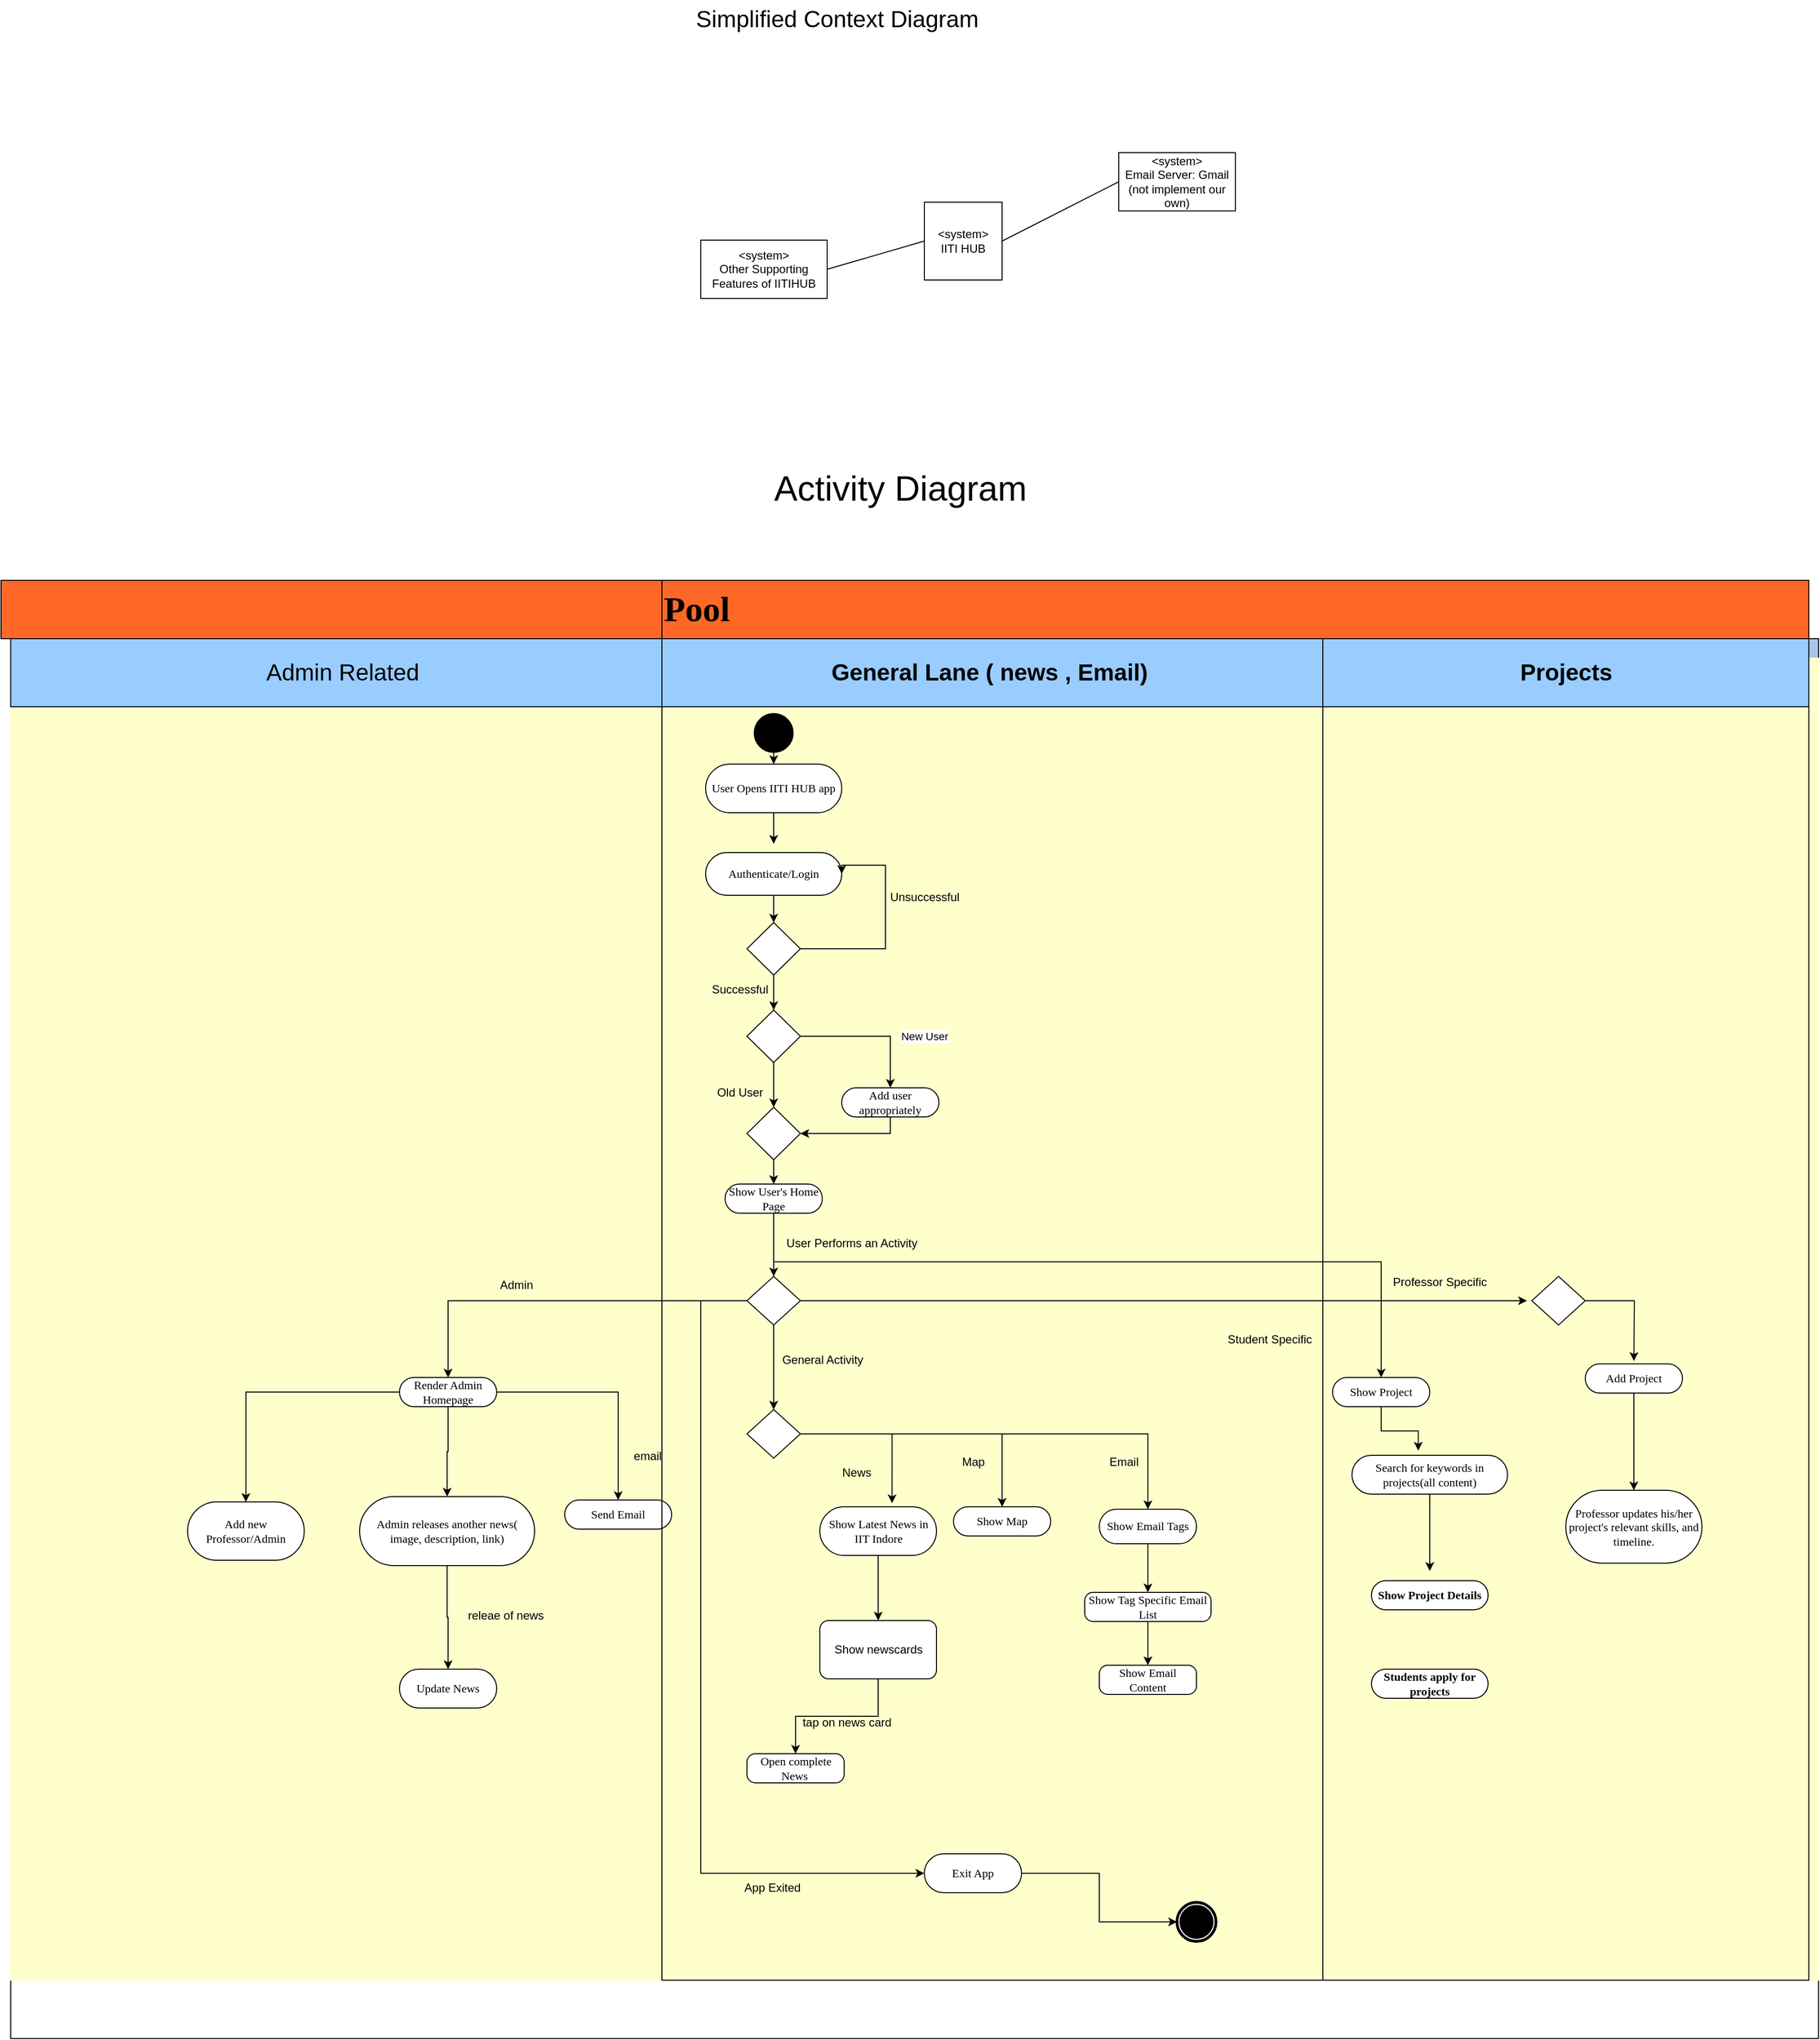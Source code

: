 <mxfile version="21.2.1" type="github">
  <diagram name="Page-1" id="0783ab3e-0a74-02c8-0abd-f7b4e66b4bec">
    <mxGraphModel dx="4733" dy="2783" grid="1" gridSize="10" guides="1" tooltips="1" connect="1" arrows="1" fold="1" page="1" pageScale="1" pageWidth="850" pageHeight="1100" background="none" math="0" shadow="0">
      <root>
        <mxCell id="0" />
        <mxCell id="1" parent="0" />
        <mxCell id="OMoWTiOt0C33IlhXWpdB-68" value="Admin Related" style="swimlane;html=1;startSize=40;fillColor=#A9C4EB;" parent="1" vertex="1">
          <mxGeometry x="-590" y="-30" width="1860" height="1440" as="geometry" />
        </mxCell>
        <mxCell id="_JjCswE3nax4ZnQs1jWd-2" value="" style="rounded=0;whiteSpace=wrap;html=1;strokeColor=#FFFFCC;fillColor=#FFFFCC;" vertex="1" parent="OMoWTiOt0C33IlhXWpdB-68">
          <mxGeometry y="20" width="1860" height="1360" as="geometry" />
        </mxCell>
        <mxCell id="OMoWTiOt0C33IlhXWpdB-113" style="edgeStyle=orthogonalEdgeStyle;rounded=0;orthogonalLoop=1;jettySize=auto;html=1;entryX=0.5;entryY=0;entryDx=0;entryDy=0;" parent="OMoWTiOt0C33IlhXWpdB-68" source="DP1_wo8riHDdqW7WoeD3-12" target="OMoWTiOt0C33IlhXWpdB-112" edge="1">
          <mxGeometry relative="1" as="geometry" />
        </mxCell>
        <mxCell id="OMoWTiOt0C33IlhXWpdB-344" style="edgeStyle=orthogonalEdgeStyle;rounded=0;orthogonalLoop=1;jettySize=auto;html=1;entryX=0.5;entryY=0;entryDx=0;entryDy=0;" parent="OMoWTiOt0C33IlhXWpdB-68" source="DP1_wo8riHDdqW7WoeD3-12" target="OMoWTiOt0C33IlhXWpdB-87" edge="1">
          <mxGeometry relative="1" as="geometry" />
        </mxCell>
        <mxCell id="OMoWTiOt0C33IlhXWpdB-345" style="edgeStyle=orthogonalEdgeStyle;rounded=0;orthogonalLoop=1;jettySize=auto;html=1;entryX=0.5;entryY=0;entryDx=0;entryDy=0;" parent="OMoWTiOt0C33IlhXWpdB-68" source="DP1_wo8riHDdqW7WoeD3-12" target="1c1d494c118603dd-7" edge="1">
          <mxGeometry relative="1" as="geometry" />
        </mxCell>
        <mxCell id="DP1_wo8riHDdqW7WoeD3-12" value="Render Admin Homepage" style="rounded=1;whiteSpace=wrap;html=1;shadow=0;comic=0;labelBackgroundColor=none;strokeWidth=1;fontFamily=Verdana;fontSize=12;align=center;arcSize=50;" parent="OMoWTiOt0C33IlhXWpdB-68" vertex="1">
          <mxGeometry x="400" y="760" width="100" height="30" as="geometry" />
        </mxCell>
        <mxCell id="OMoWTiOt0C33IlhXWpdB-38" value="Admin&lt;br&gt;" style="text;html=1;align=center;verticalAlign=middle;resizable=0;points=[];autosize=1;strokeColor=none;fillColor=none;" parent="OMoWTiOt0C33IlhXWpdB-68" vertex="1">
          <mxGeometry x="490" y="650" width="60" height="30" as="geometry" />
        </mxCell>
        <mxCell id="OMoWTiOt0C33IlhXWpdB-347" style="edgeStyle=orthogonalEdgeStyle;rounded=0;orthogonalLoop=1;jettySize=auto;html=1;entryX=0.5;entryY=0;entryDx=0;entryDy=0;" parent="OMoWTiOt0C33IlhXWpdB-68" source="1c1d494c118603dd-7" target="OMoWTiOt0C33IlhXWpdB-95" edge="1">
          <mxGeometry relative="1" as="geometry" />
        </mxCell>
        <mxCell id="1c1d494c118603dd-7" value="Admin releases another news( image, description, link)" style="rounded=1;whiteSpace=wrap;html=1;shadow=0;comic=0;labelBackgroundColor=none;strokeWidth=1;fontFamily=Verdana;fontSize=12;align=center;arcSize=50;" parent="OMoWTiOt0C33IlhXWpdB-68" vertex="1">
          <mxGeometry x="359" y="882.5" width="180" height="71" as="geometry" />
        </mxCell>
        <mxCell id="OMoWTiOt0C33IlhXWpdB-87" value="Add new Professor/Admin" style="rounded=1;whiteSpace=wrap;html=1;fontFamily=Verdana;shadow=0;comic=0;labelBackgroundColor=none;strokeWidth=1;arcSize=50;" parent="OMoWTiOt0C33IlhXWpdB-68" vertex="1">
          <mxGeometry x="182" y="888" width="120" height="60" as="geometry" />
        </mxCell>
        <mxCell id="OMoWTiOt0C33IlhXWpdB-111" value="email" style="text;html=1;align=center;verticalAlign=middle;resizable=0;points=[];autosize=1;strokeColor=none;fillColor=none;" parent="OMoWTiOt0C33IlhXWpdB-68" vertex="1">
          <mxGeometry x="630" y="826" width="50" height="30" as="geometry" />
        </mxCell>
        <mxCell id="OMoWTiOt0C33IlhXWpdB-112" value="Send Email" style="rounded=1;whiteSpace=wrap;html=1;shadow=0;comic=0;labelBackgroundColor=none;strokeWidth=1;fontFamily=Verdana;fontSize=12;align=center;arcSize=50;" parent="OMoWTiOt0C33IlhXWpdB-68" vertex="1">
          <mxGeometry x="570" y="886" width="110" height="30" as="geometry" />
        </mxCell>
        <mxCell id="OMoWTiOt0C33IlhXWpdB-95" value="Update News" style="rounded=1;whiteSpace=wrap;html=1;shadow=0;comic=0;labelBackgroundColor=none;strokeWidth=1;fontFamily=Verdana;fontSize=12;align=center;arcSize=50;" parent="OMoWTiOt0C33IlhXWpdB-68" vertex="1">
          <mxGeometry x="400" y="1060" width="100" height="40" as="geometry" />
        </mxCell>
        <mxCell id="OMoWTiOt0C33IlhXWpdB-93" value="releae of news" style="text;html=1;align=center;verticalAlign=middle;resizable=0;points=[];autosize=1;strokeColor=none;fillColor=none;" parent="OMoWTiOt0C33IlhXWpdB-68" vertex="1">
          <mxGeometry x="459" y="990" width="100" height="30" as="geometry" />
        </mxCell>
        <mxCell id="_JjCswE3nax4ZnQs1jWd-3" value="&lt;font style=&quot;font-size: 24px;&quot;&gt;Admin Related&amp;nbsp;&lt;/font&gt;" style="rounded=0;whiteSpace=wrap;html=1;fillColor=#99CCFF;" vertex="1" parent="OMoWTiOt0C33IlhXWpdB-68">
          <mxGeometry width="690" height="70" as="geometry" />
        </mxCell>
        <mxCell id="1c1d494c118603dd-19" value="Exit App" style="rounded=1;whiteSpace=wrap;html=1;shadow=0;comic=0;labelBackgroundColor=none;strokeWidth=1;fontFamily=Verdana;fontSize=12;align=center;arcSize=50;" parent="OMoWTiOt0C33IlhXWpdB-68" vertex="1">
          <mxGeometry x="940" y="1250" width="100" height="40" as="geometry" />
        </mxCell>
        <mxCell id="_JjCswE3nax4ZnQs1jWd-6" value="App Exited&amp;nbsp;" style="text;html=1;align=center;verticalAlign=middle;resizable=0;points=[];autosize=1;strokeColor=none;fillColor=none;" vertex="1" parent="OMoWTiOt0C33IlhXWpdB-68">
          <mxGeometry x="745" y="1270" width="80" height="30" as="geometry" />
        </mxCell>
        <mxCell id="1c1d494c118603dd-1" value="&lt;font style=&quot;font-size: 36px;&quot;&gt;Pool&lt;/font&gt;" style="swimlane;html=1;childLayout=stackLayout;startSize=60;rounded=0;shadow=0;comic=0;labelBackgroundColor=none;strokeWidth=1;fontFamily=Verdana;fontSize=12;align=left;fillColor=#FF6726;" parent="1" vertex="1">
          <mxGeometry x="80" y="-90" width="1180" height="1440" as="geometry" />
        </mxCell>
        <mxCell id="OMoWTiOt0C33IlhXWpdB-260" style="edgeStyle=orthogonalEdgeStyle;rounded=0;orthogonalLoop=1;jettySize=auto;html=1;entryX=0.5;entryY=0;entryDx=0;entryDy=0;" parent="1c1d494c118603dd-1" source="OMoWTiOt0C33IlhXWpdB-7" target="DP1_wo8riHDdqW7WoeD3-17" edge="1">
          <mxGeometry relative="1" as="geometry">
            <mxPoint x="760" y="760" as="targetPoint" />
            <Array as="points">
              <mxPoint x="740" y="701" />
            </Array>
          </mxGeometry>
        </mxCell>
        <mxCell id="1c1d494c118603dd-3" value="&lt;font style=&quot;font-size: 24px;&quot;&gt;General Lane ( news , Email)&amp;nbsp;&lt;/font&gt;" style="swimlane;html=1;startSize=70;fillColor=#99CCFF;" parent="1c1d494c118603dd-1" vertex="1">
          <mxGeometry y="60" width="680" height="1380" as="geometry">
            <mxRectangle y="20" width="40" height="1380" as="alternateBounds" />
          </mxGeometry>
        </mxCell>
        <mxCell id="OMoWTiOt0C33IlhXWpdB-46" style="edgeStyle=orthogonalEdgeStyle;rounded=0;orthogonalLoop=1;jettySize=auto;html=1;entryX=0.5;entryY=0;entryDx=0;entryDy=0;" parent="1c1d494c118603dd-3" source="60571a20871a0731-4" target="60571a20871a0731-8" edge="1">
          <mxGeometry relative="1" as="geometry">
            <mxPoint x="115" y="162" as="sourcePoint" />
            <mxPoint x="115" y="202" as="targetPoint" />
          </mxGeometry>
        </mxCell>
        <mxCell id="60571a20871a0731-4" value="" style="ellipse;whiteSpace=wrap;html=1;rounded=0;shadow=0;comic=0;labelBackgroundColor=none;strokeWidth=1;fillColor=#000000;fontFamily=Verdana;fontSize=12;align=center;" parent="1c1d494c118603dd-3" vertex="1">
          <mxGeometry x="95" y="77" width="40" height="40" as="geometry" />
        </mxCell>
        <mxCell id="OMoWTiOt0C33IlhXWpdB-243" style="edgeStyle=orthogonalEdgeStyle;rounded=0;orthogonalLoop=1;jettySize=auto;html=1;entryX=0.5;entryY=0;entryDx=0;entryDy=0;" parent="1c1d494c118603dd-3" source="OMoWTiOt0C33IlhXWpdB-7" target="OMoWTiOt0C33IlhXWpdB-167" edge="1">
          <mxGeometry relative="1" as="geometry" />
        </mxCell>
        <mxCell id="OMoWTiOt0C33IlhXWpdB-251" style="edgeStyle=orthogonalEdgeStyle;rounded=0;orthogonalLoop=1;jettySize=auto;html=1;" parent="1c1d494c118603dd-3" source="OMoWTiOt0C33IlhXWpdB-7" edge="1">
          <mxGeometry relative="1" as="geometry">
            <mxPoint x="890" y="681" as="targetPoint" />
          </mxGeometry>
        </mxCell>
        <mxCell id="OMoWTiOt0C33IlhXWpdB-7" value="" style="rhombus;whiteSpace=wrap;html=1;" parent="1c1d494c118603dd-3" vertex="1">
          <mxGeometry x="87.5" y="656" width="55" height="50" as="geometry" />
        </mxCell>
        <mxCell id="OMoWTiOt0C33IlhXWpdB-189" style="edgeStyle=orthogonalEdgeStyle;rounded=0;orthogonalLoop=1;jettySize=auto;html=1;entryX=0.5;entryY=0;entryDx=0;entryDy=0;" parent="1c1d494c118603dd-3" source="OMoWTiOt0C33IlhXWpdB-31" target="OMoWTiOt0C33IlhXWpdB-181" edge="1">
          <mxGeometry relative="1" as="geometry" />
        </mxCell>
        <mxCell id="OMoWTiOt0C33IlhXWpdB-31" value="Authenticate/Login" style="rounded=1;whiteSpace=wrap;html=1;shadow=0;comic=0;labelBackgroundColor=none;strokeWidth=1;fontFamily=Verdana;fontSize=12;align=center;arcSize=50;" parent="1c1d494c118603dd-3" vertex="1">
          <mxGeometry x="45" y="220" width="140" height="44" as="geometry" />
        </mxCell>
        <mxCell id="OMoWTiOt0C33IlhXWpdB-132" style="edgeStyle=orthogonalEdgeStyle;rounded=0;orthogonalLoop=1;jettySize=auto;html=1;exitX=0.5;exitY=1;exitDx=0;exitDy=0;" parent="1c1d494c118603dd-3" source="60571a20871a0731-8" edge="1">
          <mxGeometry relative="1" as="geometry">
            <mxPoint x="115" y="217" as="sourcePoint" />
            <mxPoint x="115" y="211" as="targetPoint" />
          </mxGeometry>
        </mxCell>
        <mxCell id="60571a20871a0731-8" value="User Opens IITI HUB app" style="rounded=1;whiteSpace=wrap;html=1;shadow=0;comic=0;labelBackgroundColor=none;strokeWidth=1;fontFamily=Verdana;fontSize=12;align=center;arcSize=50;" parent="1c1d494c118603dd-3" vertex="1">
          <mxGeometry x="45" y="129" width="140" height="50" as="geometry" />
        </mxCell>
        <mxCell id="DP1_wo8riHDdqW7WoeD3-19" value="Show Map" style="rounded=1;whiteSpace=wrap;html=1;shadow=0;comic=0;labelBackgroundColor=none;strokeWidth=1;fontFamily=Verdana;fontSize=12;align=center;arcSize=50;" parent="1c1d494c118603dd-3" vertex="1">
          <mxGeometry x="300" y="893" width="100" height="30" as="geometry" />
        </mxCell>
        <mxCell id="DP1_wo8riHDdqW7WoeD3-18" value="Show Latest News in IIT Indore" style="rounded=1;whiteSpace=wrap;html=1;shadow=0;comic=0;labelBackgroundColor=none;strokeWidth=1;fontFamily=Verdana;fontSize=12;align=center;arcSize=50;" parent="1c1d494c118603dd-3" vertex="1">
          <mxGeometry x="162.5" y="893" width="120" height="50" as="geometry" />
        </mxCell>
        <mxCell id="OMoWTiOt0C33IlhXWpdB-65" value="Open complete News&amp;nbsp;" style="rounded=1;whiteSpace=wrap;html=1;shadow=0;comic=0;labelBackgroundColor=none;strokeWidth=1;fontFamily=Verdana;fontSize=12;align=center;arcSize=29;" parent="1c1d494c118603dd-3" vertex="1">
          <mxGeometry x="87.5" y="1147" width="100" height="30" as="geometry" />
        </mxCell>
        <mxCell id="OMoWTiOt0C33IlhXWpdB-37" value="Student Specific" style="text;html=1;align=center;verticalAlign=middle;resizable=0;points=[];autosize=1;strokeColor=none;fillColor=none;" parent="1c1d494c118603dd-3" vertex="1">
          <mxGeometry x="570" y="706" width="110" height="30" as="geometry" />
        </mxCell>
        <mxCell id="OMoWTiOt0C33IlhXWpdB-137" value="News" style="text;html=1;align=center;verticalAlign=middle;resizable=0;points=[];autosize=1;strokeColor=none;fillColor=none;" parent="1c1d494c118603dd-3" vertex="1">
          <mxGeometry x="175" y="843" width="50" height="30" as="geometry" />
        </mxCell>
        <mxCell id="OMoWTiOt0C33IlhXWpdB-177" style="edgeStyle=orthogonalEdgeStyle;rounded=0;orthogonalLoop=1;jettySize=auto;html=1;entryX=0.5;entryY=0;entryDx=0;entryDy=0;" parent="1c1d494c118603dd-3" source="OMoWTiOt0C33IlhXWpdB-158" target="OMoWTiOt0C33IlhXWpdB-170" edge="1">
          <mxGeometry relative="1" as="geometry" />
        </mxCell>
        <mxCell id="OMoWTiOt0C33IlhXWpdB-158" value="Show Email Tags" style="rounded=1;whiteSpace=wrap;html=1;shadow=0;comic=0;labelBackgroundColor=none;strokeWidth=1;fontFamily=Verdana;fontSize=12;align=center;arcSize=50;" parent="1c1d494c118603dd-3" vertex="1">
          <mxGeometry x="450" y="895.5" width="100" height="35.5" as="geometry" />
        </mxCell>
        <mxCell id="OMoWTiOt0C33IlhXWpdB-159" value="Email" style="text;html=1;align=center;verticalAlign=middle;resizable=0;points=[];autosize=1;strokeColor=none;fillColor=none;" parent="1c1d494c118603dd-3" vertex="1">
          <mxGeometry x="450" y="832" width="50" height="30" as="geometry" />
        </mxCell>
        <mxCell id="OMoWTiOt0C33IlhXWpdB-163" value="User Performs an Activity" style="text;html=1;align=center;verticalAlign=middle;resizable=0;points=[];autosize=1;strokeColor=none;fillColor=none;" parent="1c1d494c118603dd-3" vertex="1">
          <mxGeometry x="115" y="607" width="160" height="30" as="geometry" />
        </mxCell>
        <mxCell id="OMoWTiOt0C33IlhXWpdB-164" value="General Activity" style="text;html=1;align=center;verticalAlign=middle;resizable=0;points=[];autosize=1;strokeColor=none;fillColor=none;" parent="1c1d494c118603dd-3" vertex="1">
          <mxGeometry x="110" y="727" width="110" height="30" as="geometry" />
        </mxCell>
        <mxCell id="OMoWTiOt0C33IlhXWpdB-244" style="edgeStyle=orthogonalEdgeStyle;rounded=0;orthogonalLoop=1;jettySize=auto;html=1;entryX=0.5;entryY=0;entryDx=0;entryDy=0;" parent="1c1d494c118603dd-3" source="OMoWTiOt0C33IlhXWpdB-167" target="DP1_wo8riHDdqW7WoeD3-19" edge="1">
          <mxGeometry relative="1" as="geometry" />
        </mxCell>
        <mxCell id="OMoWTiOt0C33IlhXWpdB-245" style="edgeStyle=orthogonalEdgeStyle;rounded=0;orthogonalLoop=1;jettySize=auto;html=1;entryX=0.619;entryY=-0.074;entryDx=0;entryDy=0;entryPerimeter=0;" parent="1c1d494c118603dd-3" source="OMoWTiOt0C33IlhXWpdB-167" target="DP1_wo8riHDdqW7WoeD3-18" edge="1">
          <mxGeometry relative="1" as="geometry" />
        </mxCell>
        <mxCell id="OMoWTiOt0C33IlhXWpdB-247" style="edgeStyle=orthogonalEdgeStyle;rounded=0;orthogonalLoop=1;jettySize=auto;html=1;entryX=0.5;entryY=0;entryDx=0;entryDy=0;" parent="1c1d494c118603dd-3" source="OMoWTiOt0C33IlhXWpdB-167" target="OMoWTiOt0C33IlhXWpdB-158" edge="1">
          <mxGeometry relative="1" as="geometry" />
        </mxCell>
        <mxCell id="OMoWTiOt0C33IlhXWpdB-167" value="" style="rhombus;whiteSpace=wrap;html=1;" parent="1c1d494c118603dd-3" vertex="1">
          <mxGeometry x="87.5" y="793" width="55" height="50" as="geometry" />
        </mxCell>
        <mxCell id="OMoWTiOt0C33IlhXWpdB-240" style="edgeStyle=orthogonalEdgeStyle;rounded=0;orthogonalLoop=1;jettySize=auto;html=1;entryX=0.5;entryY=0;entryDx=0;entryDy=0;" parent="1c1d494c118603dd-3" source="OMoWTiOt0C33IlhXWpdB-170" target="OMoWTiOt0C33IlhXWpdB-172" edge="1">
          <mxGeometry relative="1" as="geometry" />
        </mxCell>
        <mxCell id="OMoWTiOt0C33IlhXWpdB-170" value="Show Tag Specific Email List" style="rounded=1;whiteSpace=wrap;html=1;shadow=0;comic=0;labelBackgroundColor=none;strokeWidth=1;fontFamily=Verdana;fontSize=12;align=center;arcSize=29;" parent="1c1d494c118603dd-3" vertex="1">
          <mxGeometry x="435" y="981" width="130" height="30" as="geometry" />
        </mxCell>
        <mxCell id="OMoWTiOt0C33IlhXWpdB-172" value="Show Email Content" style="rounded=1;whiteSpace=wrap;html=1;shadow=0;comic=0;labelBackgroundColor=none;strokeWidth=1;fontFamily=Verdana;fontSize=12;align=center;arcSize=29;" parent="1c1d494c118603dd-3" vertex="1">
          <mxGeometry x="450" y="1056" width="100" height="30" as="geometry" />
        </mxCell>
        <mxCell id="OMoWTiOt0C33IlhXWpdB-190" style="edgeStyle=orthogonalEdgeStyle;rounded=0;orthogonalLoop=1;jettySize=auto;html=1;entryX=1;entryY=0.5;entryDx=0;entryDy=0;" parent="1c1d494c118603dd-3" source="OMoWTiOt0C33IlhXWpdB-181" target="OMoWTiOt0C33IlhXWpdB-31" edge="1">
          <mxGeometry relative="1" as="geometry">
            <Array as="points">
              <mxPoint x="230" y="319" />
              <mxPoint x="230" y="233" />
            </Array>
          </mxGeometry>
        </mxCell>
        <mxCell id="OMoWTiOt0C33IlhXWpdB-228" style="edgeStyle=orthogonalEdgeStyle;rounded=0;orthogonalLoop=1;jettySize=auto;html=1;entryX=0.5;entryY=0;entryDx=0;entryDy=0;" parent="1c1d494c118603dd-3" source="OMoWTiOt0C33IlhXWpdB-181" target="OMoWTiOt0C33IlhXWpdB-210" edge="1">
          <mxGeometry relative="1" as="geometry" />
        </mxCell>
        <mxCell id="OMoWTiOt0C33IlhXWpdB-181" value="" style="rhombus;whiteSpace=wrap;html=1;" parent="1c1d494c118603dd-3" vertex="1">
          <mxGeometry x="87.5" y="292" width="55" height="54" as="geometry" />
        </mxCell>
        <mxCell id="OMoWTiOt0C33IlhXWpdB-183" value="Unsuccessful" style="text;html=1;align=center;verticalAlign=middle;resizable=0;points=[];autosize=1;strokeColor=none;fillColor=none;" parent="1c1d494c118603dd-3" vertex="1">
          <mxGeometry x="225" y="251" width="90" height="30" as="geometry" />
        </mxCell>
        <mxCell id="OMoWTiOt0C33IlhXWpdB-184" value="Successful" style="text;html=1;align=center;verticalAlign=middle;resizable=0;points=[];autosize=1;strokeColor=none;fillColor=none;" parent="1c1d494c118603dd-3" vertex="1">
          <mxGeometry x="40" y="346" width="80" height="30" as="geometry" />
        </mxCell>
        <mxCell id="OMoWTiOt0C33IlhXWpdB-195" style="edgeStyle=orthogonalEdgeStyle;rounded=0;orthogonalLoop=1;jettySize=auto;html=1;entryX=0.5;entryY=0;entryDx=0;entryDy=0;" parent="1c1d494c118603dd-3" source="OMoWTiOt0C33IlhXWpdB-191" target="OMoWTiOt0C33IlhXWpdB-7" edge="1">
          <mxGeometry relative="1" as="geometry" />
        </mxCell>
        <mxCell id="OMoWTiOt0C33IlhXWpdB-191" value="Show User&#39;s Home Page" style="rounded=1;whiteSpace=wrap;html=1;shadow=0;comic=0;labelBackgroundColor=none;strokeWidth=1;fontFamily=Verdana;fontSize=12;align=center;arcSize=50;" parent="1c1d494c118603dd-3" vertex="1">
          <mxGeometry x="65" y="561" width="100" height="30" as="geometry" />
        </mxCell>
        <mxCell id="OMoWTiOt0C33IlhXWpdB-225" style="edgeStyle=orthogonalEdgeStyle;rounded=0;orthogonalLoop=1;jettySize=auto;html=1;entryX=0.5;entryY=0;entryDx=0;entryDy=0;" parent="1c1d494c118603dd-3" source="OMoWTiOt0C33IlhXWpdB-210" target="OMoWTiOt0C33IlhXWpdB-219" edge="1">
          <mxGeometry relative="1" as="geometry" />
        </mxCell>
        <mxCell id="OMoWTiOt0C33IlhXWpdB-210" value="" style="rhombus;whiteSpace=wrap;html=1;" parent="1c1d494c118603dd-3" vertex="1">
          <mxGeometry x="87.5" y="382" width="55" height="54" as="geometry" />
        </mxCell>
        <mxCell id="OMoWTiOt0C33IlhXWpdB-224" style="edgeStyle=orthogonalEdgeStyle;rounded=0;orthogonalLoop=1;jettySize=auto;html=1;entryX=1;entryY=0.5;entryDx=0;entryDy=0;" parent="1c1d494c118603dd-3" source="OMoWTiOt0C33IlhXWpdB-216" target="OMoWTiOt0C33IlhXWpdB-219" edge="1">
          <mxGeometry relative="1" as="geometry">
            <Array as="points">
              <mxPoint x="235" y="509" />
            </Array>
          </mxGeometry>
        </mxCell>
        <mxCell id="OMoWTiOt0C33IlhXWpdB-216" value="Add user appropriately" style="rounded=1;whiteSpace=wrap;html=1;shadow=0;comic=0;labelBackgroundColor=none;strokeWidth=1;fontFamily=Verdana;fontSize=12;align=center;arcSize=50;" parent="1c1d494c118603dd-3" vertex="1">
          <mxGeometry x="185" y="462" width="100" height="30" as="geometry" />
        </mxCell>
        <mxCell id="OMoWTiOt0C33IlhXWpdB-226" style="edgeStyle=orthogonalEdgeStyle;rounded=0;orthogonalLoop=1;jettySize=auto;html=1;entryX=0.5;entryY=0;entryDx=0;entryDy=0;" parent="1c1d494c118603dd-3" source="OMoWTiOt0C33IlhXWpdB-219" target="OMoWTiOt0C33IlhXWpdB-191" edge="1">
          <mxGeometry relative="1" as="geometry" />
        </mxCell>
        <mxCell id="OMoWTiOt0C33IlhXWpdB-219" value="" style="rhombus;whiteSpace=wrap;html=1;" parent="1c1d494c118603dd-3" vertex="1">
          <mxGeometry x="87.5" y="482" width="55" height="54" as="geometry" />
        </mxCell>
        <mxCell id="OMoWTiOt0C33IlhXWpdB-221" style="edgeStyle=orthogonalEdgeStyle;rounded=0;orthogonalLoop=1;jettySize=auto;html=1;entryX=0.5;entryY=0;entryDx=0;entryDy=0;" parent="1c1d494c118603dd-3" source="OMoWTiOt0C33IlhXWpdB-210" target="OMoWTiOt0C33IlhXWpdB-216" edge="1">
          <mxGeometry relative="1" as="geometry" />
        </mxCell>
        <mxCell id="OMoWTiOt0C33IlhXWpdB-222" value="New User" style="edgeLabel;html=1;align=center;verticalAlign=middle;resizable=0;points=[];" parent="OMoWTiOt0C33IlhXWpdB-221" vertex="1" connectable="0">
          <mxGeometry x="0.309" y="2" relative="1" as="geometry">
            <mxPoint x="33" y="-3" as="offset" />
          </mxGeometry>
        </mxCell>
        <mxCell id="OMoWTiOt0C33IlhXWpdB-227" value="Old User" style="text;html=1;align=center;verticalAlign=middle;resizable=0;points=[];autosize=1;strokeColor=none;fillColor=none;" parent="1c1d494c118603dd-3" vertex="1">
          <mxGeometry x="45" y="452" width="70" height="30" as="geometry" />
        </mxCell>
        <mxCell id="OMoWTiOt0C33IlhXWpdB-232" value="tap on news card" style="text;html=1;align=center;verticalAlign=middle;resizable=0;points=[];autosize=1;strokeColor=none;fillColor=none;" parent="1c1d494c118603dd-3" vertex="1">
          <mxGeometry x="135" y="1100" width="110" height="30" as="geometry" />
        </mxCell>
        <mxCell id="OMoWTiOt0C33IlhXWpdB-238" style="edgeStyle=orthogonalEdgeStyle;rounded=0;orthogonalLoop=1;jettySize=auto;html=1;entryX=0.5;entryY=0;entryDx=0;entryDy=0;exitX=0.5;exitY=1;exitDx=0;exitDy=0;" parent="1c1d494c118603dd-3" source="k4vHF-n8ffyIY5sTC1_Y-3" target="OMoWTiOt0C33IlhXWpdB-65" edge="1">
          <mxGeometry relative="1" as="geometry">
            <mxPoint x="240" y="1090" as="sourcePoint" />
          </mxGeometry>
        </mxCell>
        <mxCell id="OMoWTiOt0C33IlhXWpdB-248" value="Map" style="text;html=1;align=center;verticalAlign=middle;resizable=0;points=[];autosize=1;strokeColor=none;fillColor=none;" parent="1c1d494c118603dd-3" vertex="1">
          <mxGeometry x="295" y="832" width="50" height="30" as="geometry" />
        </mxCell>
        <mxCell id="60571a20871a0731-5" value="" style="shape=mxgraph.bpmn.shape;html=1;verticalLabelPosition=bottom;labelBackgroundColor=#ffffff;verticalAlign=top;perimeter=ellipsePerimeter;outline=end;symbol=terminate;rounded=0;shadow=0;comic=0;strokeWidth=1;fontFamily=Verdana;fontSize=12;align=center;" parent="1c1d494c118603dd-3" vertex="1">
          <mxGeometry x="530" y="1300" width="40" height="40" as="geometry" />
        </mxCell>
        <mxCell id="k4vHF-n8ffyIY5sTC1_Y-3" value="Show newscards" style="rounded=1;whiteSpace=wrap;html=1;" parent="1c1d494c118603dd-3" vertex="1">
          <mxGeometry x="162.5" y="1010" width="120" height="60" as="geometry" />
        </mxCell>
        <mxCell id="k4vHF-n8ffyIY5sTC1_Y-2" style="edgeStyle=orthogonalEdgeStyle;rounded=0;orthogonalLoop=1;jettySize=auto;html=1;exitX=0.5;exitY=1;exitDx=0;exitDy=0;entryX=0.5;entryY=0;entryDx=0;entryDy=0;" parent="1c1d494c118603dd-3" source="DP1_wo8riHDdqW7WoeD3-18" target="k4vHF-n8ffyIY5sTC1_Y-3" edge="1">
          <mxGeometry relative="1" as="geometry">
            <mxPoint x="222" y="990" as="targetPoint" />
          </mxGeometry>
        </mxCell>
        <mxCell id="1c1d494c118603dd-4" value="&lt;font style=&quot;font-size: 24px;&quot;&gt;Projects&lt;/font&gt;" style="swimlane;html=1;startSize=70;fillColor=#99CCFF;" parent="1c1d494c118603dd-1" vertex="1">
          <mxGeometry x="680" y="60" width="500" height="1380" as="geometry" />
        </mxCell>
        <mxCell id="OMoWTiOt0C33IlhXWpdB-261" style="edgeStyle=orthogonalEdgeStyle;rounded=0;orthogonalLoop=1;jettySize=auto;html=1;entryX=0.426;entryY=-0.119;entryDx=0;entryDy=0;entryPerimeter=0;" parent="1c1d494c118603dd-4" source="DP1_wo8riHDdqW7WoeD3-17" target="1c1d494c118603dd-5" edge="1">
          <mxGeometry relative="1" as="geometry" />
        </mxCell>
        <mxCell id="DP1_wo8riHDdqW7WoeD3-17" value="Show Project" style="rounded=1;whiteSpace=wrap;html=1;shadow=0;comic=0;labelBackgroundColor=none;strokeWidth=1;fontFamily=Verdana;fontSize=12;align=center;arcSize=50;" parent="1c1d494c118603dd-4" vertex="1">
          <mxGeometry x="10" y="760" width="100" height="30" as="geometry" />
        </mxCell>
        <mxCell id="OMoWTiOt0C33IlhXWpdB-253" style="edgeStyle=orthogonalEdgeStyle;rounded=0;orthogonalLoop=1;jettySize=auto;html=1;" parent="1c1d494c118603dd-4" source="1c1d494c118603dd-5" edge="1">
          <mxGeometry relative="1" as="geometry">
            <mxPoint x="110" y="959" as="targetPoint" />
          </mxGeometry>
        </mxCell>
        <mxCell id="1c1d494c118603dd-5" value="Search for keywords in projects(all content)" style="rounded=1;whiteSpace=wrap;html=1;shadow=0;comic=0;labelBackgroundColor=none;strokeWidth=1;fontFamily=Verdana;fontSize=12;align=center;arcSize=50;" parent="1c1d494c118603dd-4" vertex="1">
          <mxGeometry x="30" y="840" width="160" height="40" as="geometry" />
        </mxCell>
        <mxCell id="OMoWTiOt0C33IlhXWpdB-118" value="" style="edgeStyle=orthogonalEdgeStyle;rounded=0;orthogonalLoop=1;jettySize=auto;html=1;" parent="1c1d494c118603dd-4" source="OMoWTiOt0C33IlhXWpdB-100" target="OMoWTiOt0C33IlhXWpdB-117" edge="1">
          <mxGeometry relative="1" as="geometry" />
        </mxCell>
        <mxCell id="OMoWTiOt0C33IlhXWpdB-100" value="Add Project" style="rounded=1;whiteSpace=wrap;html=1;shadow=0;comic=0;labelBackgroundColor=none;strokeWidth=1;fontFamily=Verdana;fontSize=12;align=center;arcSize=50;" parent="1c1d494c118603dd-4" vertex="1">
          <mxGeometry x="270" y="746" width="100" height="30" as="geometry" />
        </mxCell>
        <mxCell id="OMoWTiOt0C33IlhXWpdB-117" value="Professor updates his/her project&#39;s relevant skills, and timeline." style="whiteSpace=wrap;html=1;fontFamily=Verdana;rounded=1;shadow=0;comic=0;labelBackgroundColor=none;strokeWidth=1;arcSize=50;" parent="1c1d494c118603dd-4" vertex="1">
          <mxGeometry x="250" y="876" width="140" height="75" as="geometry" />
        </mxCell>
        <mxCell id="OMoWTiOt0C33IlhXWpdB-122" value="&lt;b&gt;Students apply for projects&lt;/b&gt;" style="rounded=1;whiteSpace=wrap;html=1;shadow=0;comic=0;labelBackgroundColor=none;strokeWidth=1;fontFamily=Verdana;fontSize=12;align=center;arcSize=50;fillColor=#FFFFFF;" parent="1c1d494c118603dd-4" vertex="1">
          <mxGeometry x="50" y="1060" width="120" height="30" as="geometry" />
        </mxCell>
        <mxCell id="OMoWTiOt0C33IlhXWpdB-206" style="edgeStyle=orthogonalEdgeStyle;rounded=0;orthogonalLoop=1;jettySize=auto;html=1;" parent="1c1d494c118603dd-4" source="OMoWTiOt0C33IlhXWpdB-201" edge="1">
          <mxGeometry relative="1" as="geometry">
            <mxPoint x="320" y="743" as="targetPoint" />
          </mxGeometry>
        </mxCell>
        <mxCell id="OMoWTiOt0C33IlhXWpdB-201" value="" style="rhombus;whiteSpace=wrap;html=1;" parent="1c1d494c118603dd-4" vertex="1">
          <mxGeometry x="215" y="656" width="55" height="50" as="geometry" />
        </mxCell>
        <mxCell id="OMoWTiOt0C33IlhXWpdB-33" value="Professor Specific" style="text;html=1;align=center;verticalAlign=middle;resizable=0;points=[];autosize=1;strokeColor=none;fillColor=none;" parent="1c1d494c118603dd-4" vertex="1">
          <mxGeometry x="60" y="647" width="120" height="30" as="geometry" />
        </mxCell>
        <mxCell id="OMoWTiOt0C33IlhXWpdB-254" value="&lt;b&gt;Show Project Details&lt;/b&gt;" style="rounded=1;whiteSpace=wrap;html=1;shadow=0;comic=0;labelBackgroundColor=none;strokeWidth=1;fontFamily=Verdana;fontSize=12;align=center;arcSize=50;fillColor=#FFFFFF;" parent="1c1d494c118603dd-4" vertex="1">
          <mxGeometry x="50" y="969" width="120" height="30" as="geometry" />
        </mxCell>
        <mxCell id="DP1_wo8riHDdqW7WoeD3-37" value="&amp;lt;system&amp;gt;&lt;br&gt;IITI HUB" style="whiteSpace=wrap;html=1;aspect=fixed;" parent="1" vertex="1">
          <mxGeometry x="350" y="-479" width="80" height="80" as="geometry" />
        </mxCell>
        <mxCell id="DP1_wo8riHDdqW7WoeD3-40" value="&amp;lt;system&amp;gt;&lt;br&gt;Other Supporting Features of IITIHUB" style="rounded=0;whiteSpace=wrap;html=1;" parent="1" vertex="1">
          <mxGeometry x="120" y="-440" width="130" height="60" as="geometry" />
        </mxCell>
        <mxCell id="DP1_wo8riHDdqW7WoeD3-41" value="&amp;lt;system&amp;gt;&lt;br&gt;Email Server: Gmail&lt;br&gt;(not implement our own)" style="rounded=0;whiteSpace=wrap;html=1;" parent="1" vertex="1">
          <mxGeometry x="550" y="-530" width="120" height="60" as="geometry" />
        </mxCell>
        <mxCell id="DP1_wo8riHDdqW7WoeD3-42" value="" style="endArrow=none;html=1;rounded=0;" parent="1" edge="1">
          <mxGeometry width="50" height="50" relative="1" as="geometry">
            <mxPoint x="550" y="-500" as="sourcePoint" />
            <mxPoint x="430" y="-439" as="targetPoint" />
          </mxGeometry>
        </mxCell>
        <mxCell id="OMoWTiOt0C33IlhXWpdB-270" style="edgeStyle=orthogonalEdgeStyle;rounded=0;orthogonalLoop=1;jettySize=auto;html=1;entryX=0.5;entryY=0;entryDx=0;entryDy=0;" parent="1" source="OMoWTiOt0C33IlhXWpdB-7" target="DP1_wo8riHDdqW7WoeD3-12" edge="1">
          <mxGeometry relative="1" as="geometry" />
        </mxCell>
        <mxCell id="OMoWTiOt0C33IlhXWpdB-341" value="" style="rounded=0;whiteSpace=wrap;html=1;fillColor=#FF6726;" parent="1" vertex="1">
          <mxGeometry x="-600" y="-90" width="680" height="60" as="geometry" />
        </mxCell>
        <mxCell id="_JjCswE3nax4ZnQs1jWd-1" value="" style="endArrow=none;html=1;rounded=0;entryX=0;entryY=0.5;entryDx=0;entryDy=0;exitX=1;exitY=0.5;exitDx=0;exitDy=0;" edge="1" parent="1" source="DP1_wo8riHDdqW7WoeD3-40" target="DP1_wo8riHDdqW7WoeD3-37">
          <mxGeometry width="50" height="50" relative="1" as="geometry">
            <mxPoint x="140" y="-449" as="sourcePoint" />
            <mxPoint x="190" y="-499" as="targetPoint" />
          </mxGeometry>
        </mxCell>
        <mxCell id="OMoWTiOt0C33IlhXWpdB-263" style="edgeStyle=orthogonalEdgeStyle;rounded=0;orthogonalLoop=1;jettySize=auto;html=1;entryX=0;entryY=0.5;entryDx=0;entryDy=0;" parent="1" source="1c1d494c118603dd-19" target="60571a20871a0731-5" edge="1">
          <mxGeometry relative="1" as="geometry" />
        </mxCell>
        <mxCell id="_JjCswE3nax4ZnQs1jWd-4" style="edgeStyle=orthogonalEdgeStyle;rounded=0;orthogonalLoop=1;jettySize=auto;html=1;entryX=0;entryY=0.5;entryDx=0;entryDy=0;" edge="1" parent="1" source="OMoWTiOt0C33IlhXWpdB-7" target="1c1d494c118603dd-19">
          <mxGeometry relative="1" as="geometry">
            <Array as="points">
              <mxPoint x="120" y="651" />
              <mxPoint x="120" y="1240" />
            </Array>
          </mxGeometry>
        </mxCell>
        <mxCell id="_JjCswE3nax4ZnQs1jWd-7" value="&lt;font style=&quot;font-size: 36px;&quot;&gt;Activity Diagram&lt;/font&gt;" style="text;html=1;align=center;verticalAlign=middle;resizable=0;points=[];autosize=1;strokeColor=none;fillColor=none;" vertex="1" parent="1">
          <mxGeometry x="185" y="-215" width="280" height="60" as="geometry" />
        </mxCell>
        <mxCell id="_JjCswE3nax4ZnQs1jWd-8" value="&lt;font style=&quot;font-size: 24px;&quot;&gt;Simplified Context Diagram&lt;/font&gt;" style="text;html=1;align=center;verticalAlign=middle;resizable=0;points=[];autosize=1;strokeColor=none;fillColor=none;" vertex="1" parent="1">
          <mxGeometry x="105" y="-687" width="310" height="40" as="geometry" />
        </mxCell>
      </root>
    </mxGraphModel>
  </diagram>
</mxfile>
